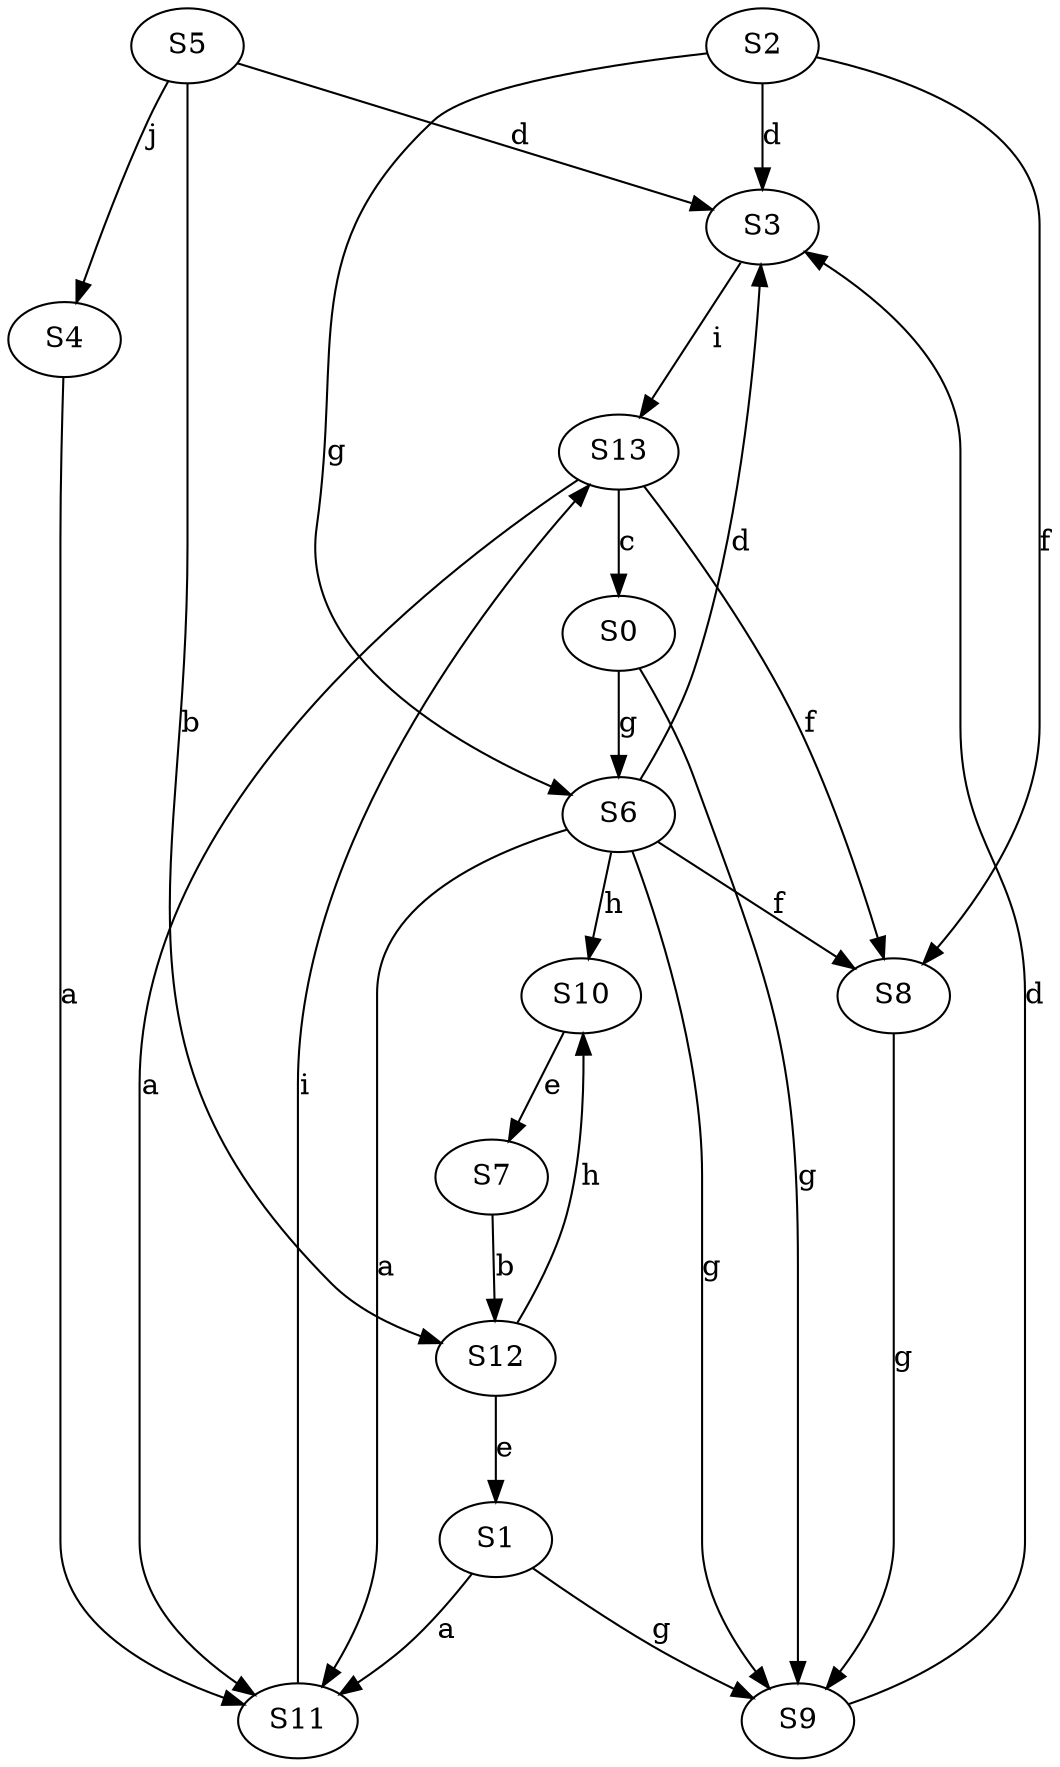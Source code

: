 strict digraph  {
S2;
S11;
S12;
S0;
S3;
S5;
S1;
S7;
S8;
S6;
S9;
S10;
S13;
S4;
S2 -> S3  [label=d];
S2 -> S8  [label=f];
S2 -> S6  [label=g];
S11 -> S13  [label=i];
S12 -> S1  [label=e];
S12 -> S10  [label=h];
S0 -> S6  [label=g];
S0 -> S9  [label=g];
S3 -> S13  [label=i];
S5 -> S12  [label=b];
S5 -> S3  [label=d];
S5 -> S4  [label=j];
S1 -> S11  [label=a];
S1 -> S9  [label=g];
S7 -> S12  [label=b];
S8 -> S9  [label=g];
S6 -> S11  [label=a];
S6 -> S3  [label=d];
S6 -> S8  [label=f];
S6 -> S9  [label=g];
S6 -> S10  [label=h];
S9 -> S3  [label=d];
S10 -> S7  [label=e];
S13 -> S11  [label=a];
S13 -> S0  [label=c];
S13 -> S8  [label=f];
S4 -> S11  [label=a];
}
